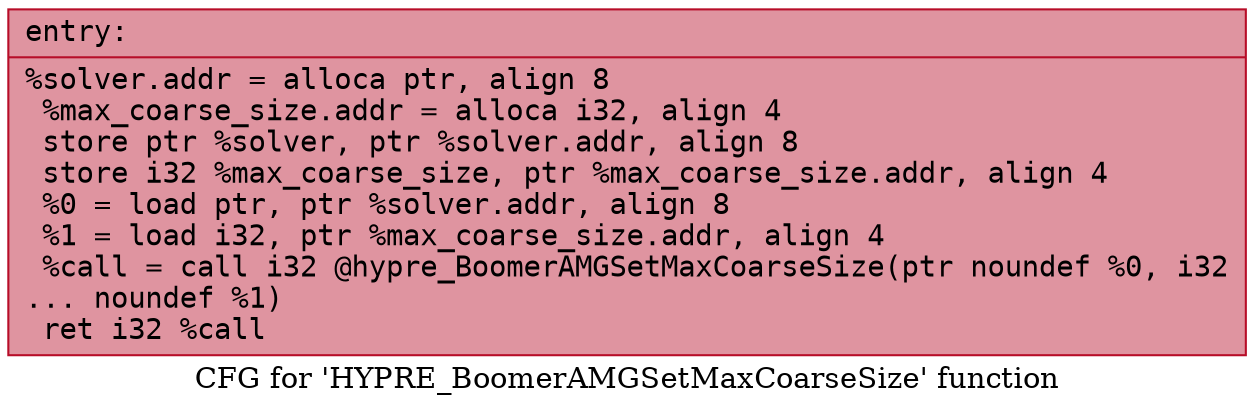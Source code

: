 digraph "CFG for 'HYPRE_BoomerAMGSetMaxCoarseSize' function" {
	label="CFG for 'HYPRE_BoomerAMGSetMaxCoarseSize' function";

	Node0x55f5a9a48c00 [shape=record,color="#b70d28ff", style=filled, fillcolor="#b70d2870" fontname="Courier",label="{entry:\l|  %solver.addr = alloca ptr, align 8\l  %max_coarse_size.addr = alloca i32, align 4\l  store ptr %solver, ptr %solver.addr, align 8\l  store i32 %max_coarse_size, ptr %max_coarse_size.addr, align 4\l  %0 = load ptr, ptr %solver.addr, align 8\l  %1 = load i32, ptr %max_coarse_size.addr, align 4\l  %call = call i32 @hypre_BoomerAMGSetMaxCoarseSize(ptr noundef %0, i32\l... noundef %1)\l  ret i32 %call\l}"];
}
